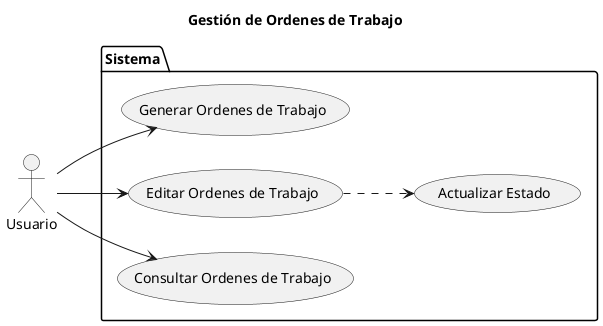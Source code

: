@startuml usuario

left to right direction

title Gestión de Ordenes de Trabajo

actor Usuario as User

package Sistema {

    USECASE "Generar Ordenes de Trabajo" as UC_Registrar
    USECASE "Editar Ordenes de Trabajo" as UC_Editar
    USECASE "Consultar Ordenes de Trabajo" as UC_Consultar
    USECASE "Actualizar Estado" as UC_Editar_Estado

}

User --> UC_Registrar
User --> UC_Editar
User --> UC_Consultar
UC_Editar ..> UC_Editar_Estado

@enduml